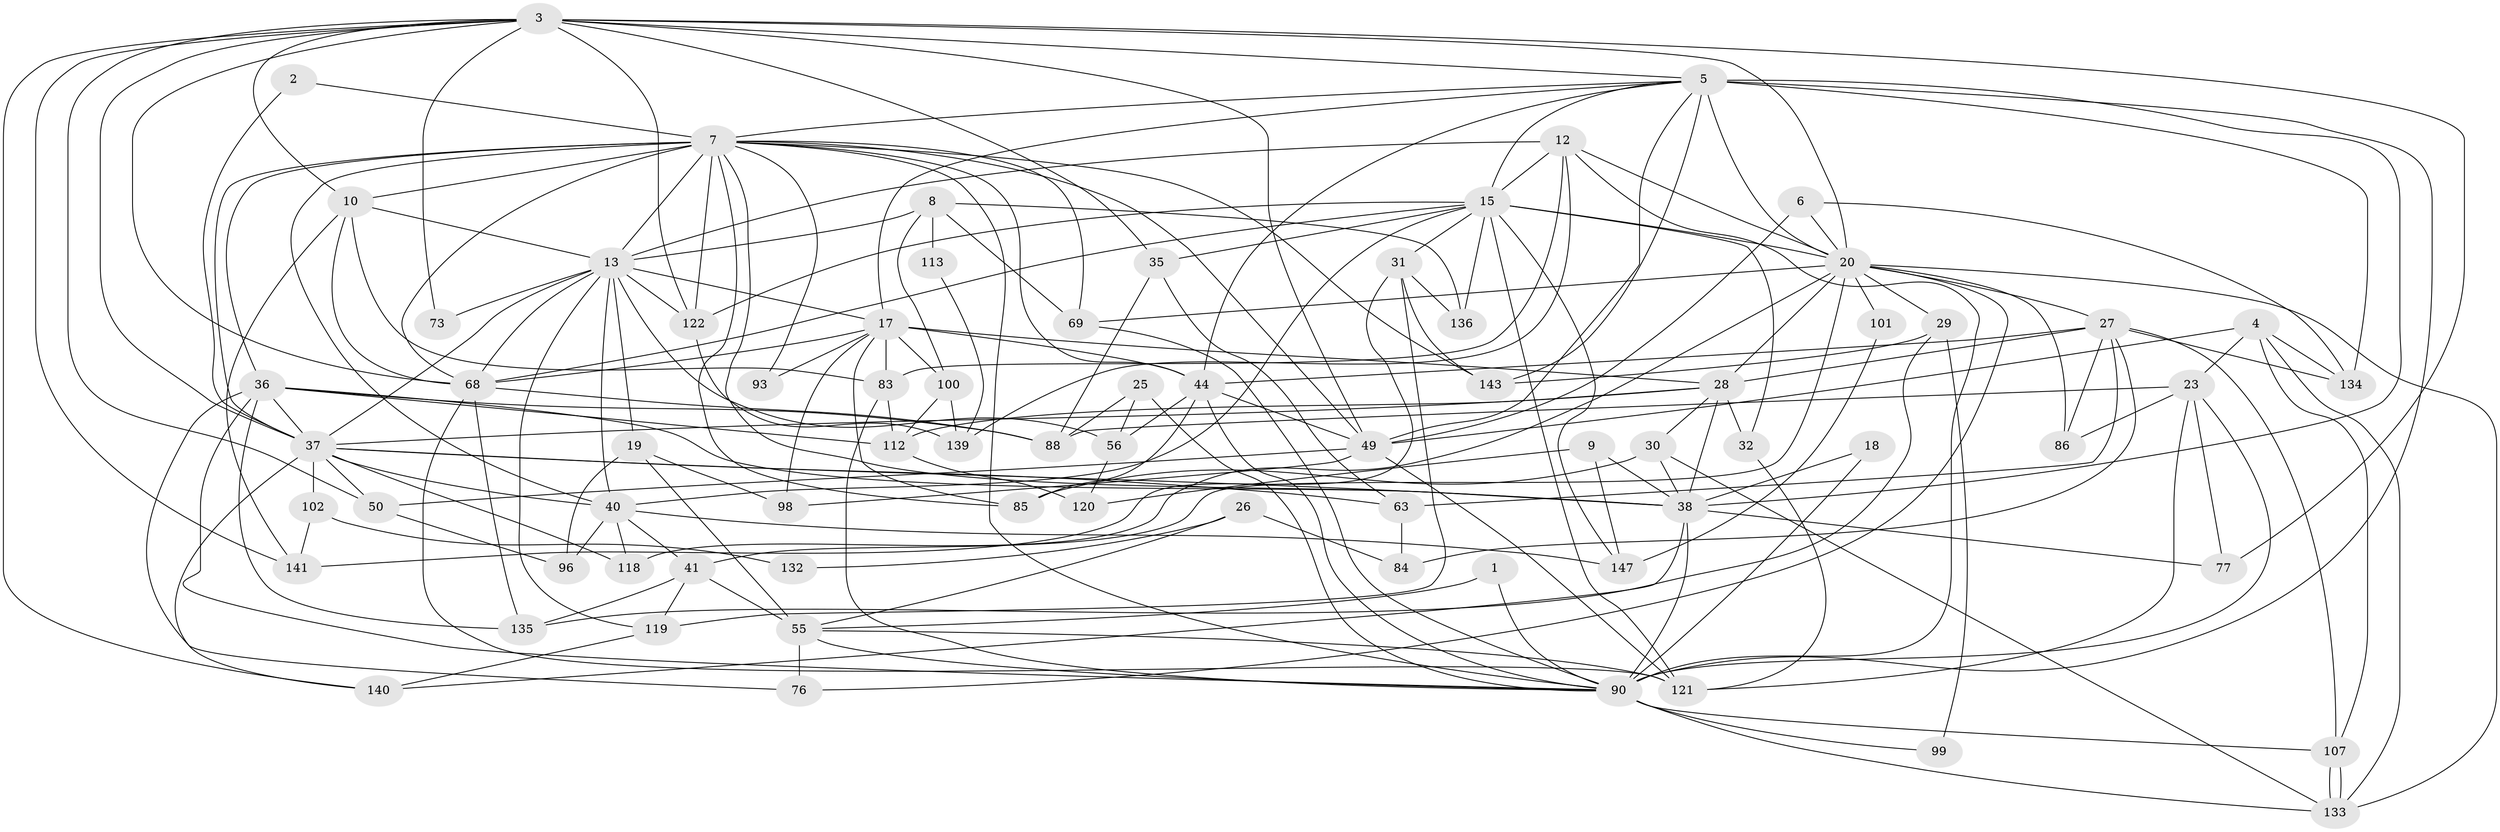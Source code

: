 // original degree distribution, {2: 0.10135135135135136, 4: 0.30405405405405406, 5: 0.1891891891891892, 3: 0.2905405405405405, 6: 0.07432432432432433, 7: 0.02702702702702703, 8: 0.006756756756756757, 11: 0.006756756756756757}
// Generated by graph-tools (version 1.1) at 2025/14/03/09/25 04:14:57]
// undirected, 74 vertices, 203 edges
graph export_dot {
graph [start="1"]
  node [color=gray90,style=filled];
  1;
  2;
  3 [super="+104+14"];
  4 [super="+11"];
  5 [super="+21+123"];
  6;
  7 [super="+24+144+33"];
  8 [super="+16"];
  9;
  10 [super="+92"];
  12;
  13 [super="+58+54+72"];
  15 [super="+48+79"];
  17 [super="+22+70"];
  18;
  19 [super="+51"];
  20 [super="+117+45+74"];
  23 [super="+43"];
  25;
  26;
  27 [super="+34+110+75"];
  28 [super="+47+81"];
  29;
  30 [super="+62+39"];
  31;
  32;
  35 [super="+94"];
  36 [super="+42+61"];
  37 [super="+115+91"];
  38 [super="+67+53+46"];
  40 [super="+80+60"];
  41 [super="+105"];
  44 [super="+129+64"];
  49 [super="+108+65"];
  50;
  55 [super="+145+66"];
  56 [super="+125"];
  63;
  68 [super="+131+71"];
  69;
  73;
  76;
  77;
  83 [super="+146"];
  84;
  85;
  86;
  88;
  90 [super="+95"];
  93;
  96;
  98;
  99;
  100;
  101;
  102;
  107;
  112 [super="+128"];
  113;
  118;
  119;
  120;
  121;
  122;
  132;
  133 [super="+137"];
  134;
  135;
  136;
  139;
  140;
  141;
  143;
  147;
  1 -- 55;
  1 -- 90;
  2 -- 7;
  2 -- 37;
  3 -- 141;
  3 -- 37;
  3 -- 35;
  3 -- 73;
  3 -- 10;
  3 -- 140;
  3 -- 77;
  3 -- 50;
  3 -- 122;
  3 -- 49;
  3 -- 5;
  3 -- 20 [weight=2];
  3 -- 68;
  4 -- 107;
  4 -- 134;
  4 -- 23;
  4 -- 133 [weight=2];
  4 -- 49;
  5 -- 20 [weight=2];
  5 -- 38 [weight=2];
  5 -- 134;
  5 -- 143;
  5 -- 49;
  5 -- 17;
  5 -- 7;
  5 -- 44;
  5 -- 15;
  5 -- 90;
  6 -- 134;
  6 -- 49;
  6 -- 20;
  7 -- 85;
  7 -- 13;
  7 -- 143;
  7 -- 69;
  7 -- 40 [weight=2];
  7 -- 36;
  7 -- 90;
  7 -- 38;
  7 -- 122;
  7 -- 10;
  7 -- 93;
  7 -- 49;
  7 -- 44;
  7 -- 37;
  7 -- 68;
  8 -- 69;
  8 -- 136;
  8 -- 113;
  8 -- 100;
  8 -- 13;
  9 -- 147;
  9 -- 120;
  9 -- 38;
  10 -- 141;
  10 -- 83;
  10 -- 68;
  10 -- 13;
  12 -- 139;
  12 -- 83;
  12 -- 13;
  12 -- 20;
  12 -- 15;
  12 -- 90;
  13 -- 40;
  13 -- 37;
  13 -- 68;
  13 -- 122;
  13 -- 119;
  13 -- 56;
  13 -- 73;
  13 -- 17;
  13 -- 19;
  15 -- 122;
  15 -- 32 [weight=2];
  15 -- 35;
  15 -- 147;
  15 -- 31 [weight=2];
  15 -- 68;
  15 -- 40;
  15 -- 121;
  15 -- 136;
  15 -- 20;
  17 -- 93;
  17 -- 83;
  17 -- 44;
  17 -- 98;
  17 -- 100;
  17 -- 85;
  17 -- 28;
  17 -- 68;
  18 -- 38;
  18 -- 90;
  19 -- 98;
  19 -- 96;
  19 -- 55 [weight=2];
  20 -- 69 [weight=2];
  20 -- 76;
  20 -- 133;
  20 -- 101 [weight=2];
  20 -- 118;
  20 -- 28 [weight=2];
  20 -- 29;
  20 -- 86;
  20 -- 27;
  20 -- 41;
  23 -- 121;
  23 -- 88;
  23 -- 77;
  23 -- 86;
  23 -- 90;
  25 -- 88;
  25 -- 56;
  25 -- 90;
  26 -- 84;
  26 -- 132;
  26 -- 55;
  27 -- 86;
  27 -- 63;
  27 -- 134;
  27 -- 44;
  27 -- 107;
  27 -- 28;
  27 -- 84;
  28 -- 32;
  28 -- 37;
  28 -- 38;
  28 -- 30;
  28 -- 112;
  29 -- 143;
  29 -- 99;
  29 -- 135;
  30 -- 85 [weight=2];
  30 -- 38;
  30 -- 133;
  31 -- 119;
  31 -- 136;
  31 -- 141;
  31 -- 143;
  32 -- 121;
  35 -- 88;
  35 -- 63;
  36 -- 38;
  36 -- 112;
  36 -- 37;
  36 -- 135;
  36 -- 90;
  36 -- 88;
  36 -- 76;
  37 -- 63 [weight=2];
  37 -- 38;
  37 -- 40;
  37 -- 102;
  37 -- 140;
  37 -- 50;
  37 -- 118;
  38 -- 140;
  38 -- 77;
  38 -- 90;
  40 -- 147;
  40 -- 118;
  40 -- 96;
  40 -- 41;
  41 -- 135;
  41 -- 55;
  41 -- 119;
  44 -- 85 [weight=2];
  44 -- 56;
  44 -- 49;
  44 -- 90;
  49 -- 50;
  49 -- 98;
  49 -- 121;
  50 -- 96;
  55 -- 121;
  55 -- 90;
  55 -- 76;
  56 -- 120;
  63 -- 84;
  68 -- 135;
  68 -- 121;
  68 -- 88;
  69 -- 90;
  83 -- 112;
  83 -- 90;
  90 -- 99;
  90 -- 133;
  90 -- 107;
  100 -- 139;
  100 -- 112;
  101 -- 147;
  102 -- 141;
  102 -- 132;
  107 -- 133;
  107 -- 133;
  112 -- 120;
  113 -- 139;
  119 -- 140;
  122 -- 139;
}
